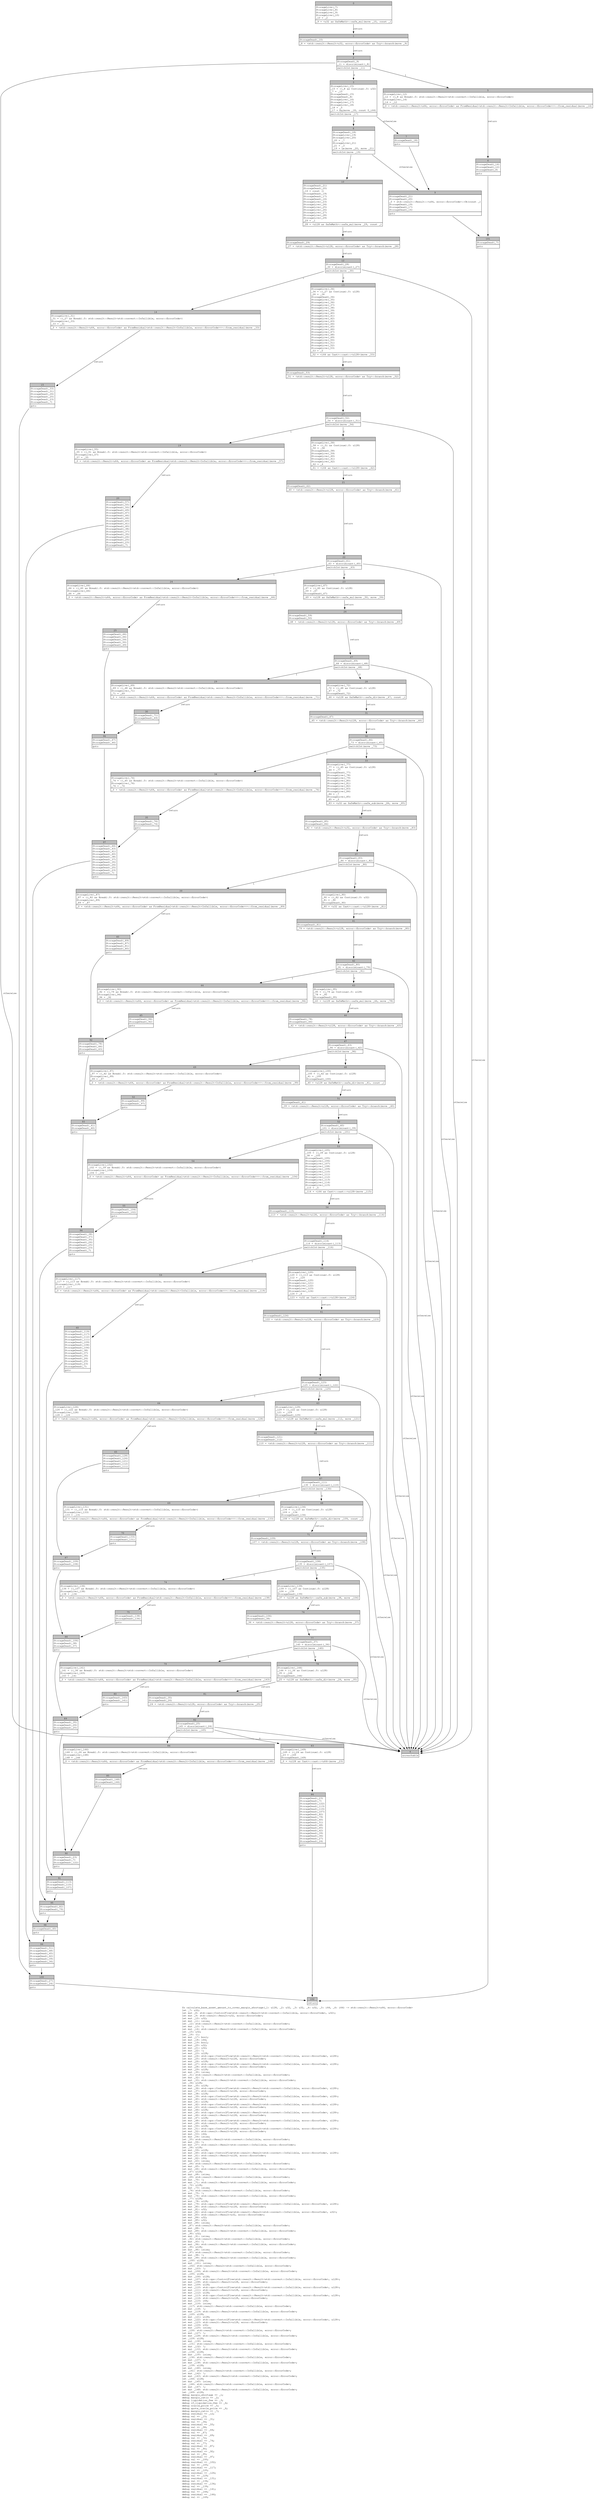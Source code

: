 digraph Mir_0_2381 {
    graph [fontname="Courier, monospace"];
    node [fontname="Courier, monospace"];
    edge [fontname="Courier, monospace"];
    label=<fn calculate_base_asset_amount_to_cover_margin_shortage(_1: u128, _2: u32, _3: u32, _4: u32, _5: i64, _6: i64) -&gt; std::result::Result&lt;u64, error::ErrorCode&gt;<br align="left"/>let _7: u32;<br align="left"/>let mut _8: std::ops::ControlFlow&lt;std::result::Result&lt;std::convert::Infallible, error::ErrorCode&gt;, u32&gt;;<br align="left"/>let mut _9: std::result::Result&lt;u32, error::ErrorCode&gt;;<br align="left"/>let mut _10: u32;<br align="left"/>let mut _11: isize;<br align="left"/>let _12: std::result::Result&lt;std::convert::Infallible, error::ErrorCode&gt;;<br align="left"/>let mut _13: !;<br align="left"/>let mut _14: std::result::Result&lt;std::convert::Infallible, error::ErrorCode&gt;;<br align="left"/>let _15: u32;<br align="left"/>let _16: ();<br align="left"/>let mut _17: bool;<br align="left"/>let mut _18: i64;<br align="left"/>let mut _19: bool;<br align="left"/>let mut _20: u32;<br align="left"/>let mut _21: u32;<br align="left"/>let mut _22: !;<br align="left"/>let mut _23: u128;<br align="left"/>let mut _24: std::ops::ControlFlow&lt;std::result::Result&lt;std::convert::Infallible, error::ErrorCode&gt;, u128&gt;;<br align="left"/>let mut _25: std::result::Result&lt;u128, error::ErrorCode&gt;;<br align="left"/>let mut _26: u128;<br align="left"/>let mut _27: std::ops::ControlFlow&lt;std::result::Result&lt;std::convert::Infallible, error::ErrorCode&gt;, u128&gt;;<br align="left"/>let mut _28: std::result::Result&lt;u128, error::ErrorCode&gt;;<br align="left"/>let mut _29: u128;<br align="left"/>let mut _30: isize;<br align="left"/>let _31: std::result::Result&lt;std::convert::Infallible, error::ErrorCode&gt;;<br align="left"/>let mut _32: !;<br align="left"/>let mut _33: std::result::Result&lt;std::convert::Infallible, error::ErrorCode&gt;;<br align="left"/>let _34: u128;<br align="left"/>let mut _35: u128;<br align="left"/>let mut _36: std::ops::ControlFlow&lt;std::result::Result&lt;std::convert::Infallible, error::ErrorCode&gt;, u128&gt;;<br align="left"/>let mut _37: std::result::Result&lt;u128, error::ErrorCode&gt;;<br align="left"/>let mut _38: u128;<br align="left"/>let mut _39: std::ops::ControlFlow&lt;std::result::Result&lt;std::convert::Infallible, error::ErrorCode&gt;, u128&gt;;<br align="left"/>let mut _40: std::result::Result&lt;u128, error::ErrorCode&gt;;<br align="left"/>let mut _41: u128;<br align="left"/>let mut _42: std::ops::ControlFlow&lt;std::result::Result&lt;std::convert::Infallible, error::ErrorCode&gt;, u128&gt;;<br align="left"/>let mut _43: std::result::Result&lt;u128, error::ErrorCode&gt;;<br align="left"/>let mut _44: u128;<br align="left"/>let mut _45: std::ops::ControlFlow&lt;std::result::Result&lt;std::convert::Infallible, error::ErrorCode&gt;, u128&gt;;<br align="left"/>let mut _46: std::result::Result&lt;u128, error::ErrorCode&gt;;<br align="left"/>let mut _47: u128;<br align="left"/>let mut _48: std::ops::ControlFlow&lt;std::result::Result&lt;std::convert::Infallible, error::ErrorCode&gt;, u128&gt;;<br align="left"/>let mut _49: std::result::Result&lt;u128, error::ErrorCode&gt;;<br align="left"/>let mut _50: u128;<br align="left"/>let mut _51: std::ops::ControlFlow&lt;std::result::Result&lt;std::convert::Infallible, error::ErrorCode&gt;, u128&gt;;<br align="left"/>let mut _52: std::result::Result&lt;u128, error::ErrorCode&gt;;<br align="left"/>let mut _53: i64;<br align="left"/>let mut _54: isize;<br align="left"/>let _55: std::result::Result&lt;std::convert::Infallible, error::ErrorCode&gt;;<br align="left"/>let mut _56: !;<br align="left"/>let mut _57: std::result::Result&lt;std::convert::Infallible, error::ErrorCode&gt;;<br align="left"/>let _58: u128;<br align="left"/>let mut _59: u128;<br align="left"/>let mut _60: std::ops::ControlFlow&lt;std::result::Result&lt;std::convert::Infallible, error::ErrorCode&gt;, u128&gt;;<br align="left"/>let mut _61: std::result::Result&lt;u128, error::ErrorCode&gt;;<br align="left"/>let mut _62: i64;<br align="left"/>let mut _63: isize;<br align="left"/>let _64: std::result::Result&lt;std::convert::Infallible, error::ErrorCode&gt;;<br align="left"/>let mut _65: !;<br align="left"/>let mut _66: std::result::Result&lt;std::convert::Infallible, error::ErrorCode&gt;;<br align="left"/>let _67: u128;<br align="left"/>let mut _68: isize;<br align="left"/>let _69: std::result::Result&lt;std::convert::Infallible, error::ErrorCode&gt;;<br align="left"/>let mut _70: !;<br align="left"/>let mut _71: std::result::Result&lt;std::convert::Infallible, error::ErrorCode&gt;;<br align="left"/>let _72: u128;<br align="left"/>let mut _73: isize;<br align="left"/>let _74: std::result::Result&lt;std::convert::Infallible, error::ErrorCode&gt;;<br align="left"/>let mut _75: !;<br align="left"/>let mut _76: std::result::Result&lt;std::convert::Infallible, error::ErrorCode&gt;;<br align="left"/>let _77: u128;<br align="left"/>let mut _78: u128;<br align="left"/>let mut _79: std::ops::ControlFlow&lt;std::result::Result&lt;std::convert::Infallible, error::ErrorCode&gt;, u128&gt;;<br align="left"/>let mut _80: std::result::Result&lt;u128, error::ErrorCode&gt;;<br align="left"/>let mut _81: u32;<br align="left"/>let mut _82: std::ops::ControlFlow&lt;std::result::Result&lt;std::convert::Infallible, error::ErrorCode&gt;, u32&gt;;<br align="left"/>let mut _83: std::result::Result&lt;u32, error::ErrorCode&gt;;<br align="left"/>let mut _84: u32;<br align="left"/>let mut _85: u32;<br align="left"/>let mut _86: isize;<br align="left"/>let _87: std::result::Result&lt;std::convert::Infallible, error::ErrorCode&gt;;<br align="left"/>let mut _88: !;<br align="left"/>let mut _89: std::result::Result&lt;std::convert::Infallible, error::ErrorCode&gt;;<br align="left"/>let _90: u32;<br align="left"/>let mut _91: isize;<br align="left"/>let _92: std::result::Result&lt;std::convert::Infallible, error::ErrorCode&gt;;<br align="left"/>let mut _93: !;<br align="left"/>let mut _94: std::result::Result&lt;std::convert::Infallible, error::ErrorCode&gt;;<br align="left"/>let _95: u128;<br align="left"/>let mut _96: isize;<br align="left"/>let _97: std::result::Result&lt;std::convert::Infallible, error::ErrorCode&gt;;<br align="left"/>let mut _98: !;<br align="left"/>let mut _99: std::result::Result&lt;std::convert::Infallible, error::ErrorCode&gt;;<br align="left"/>let _100: u128;<br align="left"/>let mut _101: isize;<br align="left"/>let _102: std::result::Result&lt;std::convert::Infallible, error::ErrorCode&gt;;<br align="left"/>let mut _103: !;<br align="left"/>let mut _104: std::result::Result&lt;std::convert::Infallible, error::ErrorCode&gt;;<br align="left"/>let _105: u128;<br align="left"/>let mut _106: u128;<br align="left"/>let mut _107: std::ops::ControlFlow&lt;std::result::Result&lt;std::convert::Infallible, error::ErrorCode&gt;, u128&gt;;<br align="left"/>let mut _108: std::result::Result&lt;u128, error::ErrorCode&gt;;<br align="left"/>let mut _109: u128;<br align="left"/>let mut _110: std::ops::ControlFlow&lt;std::result::Result&lt;std::convert::Infallible, error::ErrorCode&gt;, u128&gt;;<br align="left"/>let mut _111: std::result::Result&lt;u128, error::ErrorCode&gt;;<br align="left"/>let mut _112: u128;<br align="left"/>let mut _113: std::ops::ControlFlow&lt;std::result::Result&lt;std::convert::Infallible, error::ErrorCode&gt;, u128&gt;;<br align="left"/>let mut _114: std::result::Result&lt;u128, error::ErrorCode&gt;;<br align="left"/>let mut _115: i64;<br align="left"/>let mut _116: isize;<br align="left"/>let _117: std::result::Result&lt;std::convert::Infallible, error::ErrorCode&gt;;<br align="left"/>let mut _118: !;<br align="left"/>let mut _119: std::result::Result&lt;std::convert::Infallible, error::ErrorCode&gt;;<br align="left"/>let _120: u128;<br align="left"/>let mut _121: u128;<br align="left"/>let mut _122: std::ops::ControlFlow&lt;std::result::Result&lt;std::convert::Infallible, error::ErrorCode&gt;, u128&gt;;<br align="left"/>let mut _123: std::result::Result&lt;u128, error::ErrorCode&gt;;<br align="left"/>let mut _124: u32;<br align="left"/>let mut _125: isize;<br align="left"/>let _126: std::result::Result&lt;std::convert::Infallible, error::ErrorCode&gt;;<br align="left"/>let mut _127: !;<br align="left"/>let mut _128: std::result::Result&lt;std::convert::Infallible, error::ErrorCode&gt;;<br align="left"/>let _129: u128;<br align="left"/>let mut _130: isize;<br align="left"/>let _131: std::result::Result&lt;std::convert::Infallible, error::ErrorCode&gt;;<br align="left"/>let mut _132: !;<br align="left"/>let mut _133: std::result::Result&lt;std::convert::Infallible, error::ErrorCode&gt;;<br align="left"/>let _134: u128;<br align="left"/>let mut _135: isize;<br align="left"/>let _136: std::result::Result&lt;std::convert::Infallible, error::ErrorCode&gt;;<br align="left"/>let mut _137: !;<br align="left"/>let mut _138: std::result::Result&lt;std::convert::Infallible, error::ErrorCode&gt;;<br align="left"/>let _139: u128;<br align="left"/>let mut _140: isize;<br align="left"/>let _141: std::result::Result&lt;std::convert::Infallible, error::ErrorCode&gt;;<br align="left"/>let mut _142: !;<br align="left"/>let mut _143: std::result::Result&lt;std::convert::Infallible, error::ErrorCode&gt;;<br align="left"/>let _144: u128;<br align="left"/>let mut _145: isize;<br align="left"/>let _146: std::result::Result&lt;std::convert::Infallible, error::ErrorCode&gt;;<br align="left"/>let mut _147: !;<br align="left"/>let mut _148: std::result::Result&lt;std::convert::Infallible, error::ErrorCode&gt;;<br align="left"/>let _149: u128;<br align="left"/>debug margin_shortage =&gt; _1;<br align="left"/>debug margin_ratio =&gt; _2;<br align="left"/>debug liquidation_fee =&gt; _3;<br align="left"/>debug if_liquidation_fee =&gt; _4;<br align="left"/>debug oracle_price =&gt; _5;<br align="left"/>debug quote_oracle_price =&gt; _6;<br align="left"/>debug margin_ratio =&gt; _7;<br align="left"/>debug residual =&gt; _12;<br align="left"/>debug val =&gt; _15;<br align="left"/>debug residual =&gt; _31;<br align="left"/>debug val =&gt; _34;<br align="left"/>debug residual =&gt; _55;<br align="left"/>debug val =&gt; _58;<br align="left"/>debug residual =&gt; _64;<br align="left"/>debug val =&gt; _67;<br align="left"/>debug residual =&gt; _69;<br align="left"/>debug val =&gt; _72;<br align="left"/>debug residual =&gt; _74;<br align="left"/>debug val =&gt; _77;<br align="left"/>debug residual =&gt; _87;<br align="left"/>debug val =&gt; _90;<br align="left"/>debug residual =&gt; _92;<br align="left"/>debug val =&gt; _95;<br align="left"/>debug residual =&gt; _97;<br align="left"/>debug val =&gt; _100;<br align="left"/>debug residual =&gt; _102;<br align="left"/>debug val =&gt; _105;<br align="left"/>debug residual =&gt; _117;<br align="left"/>debug val =&gt; _120;<br align="left"/>debug residual =&gt; _126;<br align="left"/>debug val =&gt; _129;<br align="left"/>debug residual =&gt; _131;<br align="left"/>debug val =&gt; _134;<br align="left"/>debug residual =&gt; _136;<br align="left"/>debug val =&gt; _139;<br align="left"/>debug residual =&gt; _141;<br align="left"/>debug val =&gt; _144;<br align="left"/>debug residual =&gt; _146;<br align="left"/>debug val =&gt; _149;<br align="left"/>>;
    bb0__0_2381 [shape="none", label=<<table border="0" cellborder="1" cellspacing="0"><tr><td bgcolor="gray" align="center" colspan="1">0</td></tr><tr><td align="left" balign="left">StorageLive(_7)<br/>StorageLive(_8)<br/>StorageLive(_9)<br/>StorageLive(_10)<br/>_10 = _2<br/></td></tr><tr><td align="left">_9 = &lt;u32 as SafeMath&gt;::safe_mul(move _10, const _)</td></tr></table>>];
    bb1__0_2381 [shape="none", label=<<table border="0" cellborder="1" cellspacing="0"><tr><td bgcolor="gray" align="center" colspan="1">1</td></tr><tr><td align="left" balign="left">StorageDead(_10)<br/></td></tr><tr><td align="left">_8 = &lt;std::result::Result&lt;u32, error::ErrorCode&gt; as Try&gt;::branch(move _9)</td></tr></table>>];
    bb2__0_2381 [shape="none", label=<<table border="0" cellborder="1" cellspacing="0"><tr><td bgcolor="gray" align="center" colspan="1">2</td></tr><tr><td align="left" balign="left">StorageDead(_9)<br/>_11 = discriminant(_8)<br/></td></tr><tr><td align="left">switchInt(move _11)</td></tr></table>>];
    bb3__0_2381 [shape="none", label=<<table border="0" cellborder="1" cellspacing="0"><tr><td bgcolor="gray" align="center" colspan="1">3</td></tr><tr><td align="left" balign="left">StorageLive(_15)<br/>_15 = ((_8 as Continue).0: u32)<br/>_7 = _15<br/>StorageDead(_15)<br/>StorageDead(_8)<br/>StorageLive(_16)<br/>StorageLive(_17)<br/>StorageLive(_18)<br/>_18 = _5<br/>_17 = Eq(move _18, const 0_i64)<br/></td></tr><tr><td align="left">switchInt(move _17)</td></tr></table>>];
    bb4__0_2381 [shape="none", label=<<table border="0" cellborder="1" cellspacing="0"><tr><td bgcolor="gray" align="center" colspan="1">4</td></tr><tr><td align="left">unreachable</td></tr></table>>];
    bb5__0_2381 [shape="none", label=<<table border="0" cellborder="1" cellspacing="0"><tr><td bgcolor="gray" align="center" colspan="1">5</td></tr><tr><td align="left" balign="left">StorageLive(_12)<br/>_12 = ((_8 as Break).0: std::result::Result&lt;std::convert::Infallible, error::ErrorCode&gt;)<br/>StorageLive(_14)<br/>_14 = _12<br/></td></tr><tr><td align="left">_0 = &lt;std::result::Result&lt;u64, error::ErrorCode&gt; as FromResidual&lt;std::result::Result&lt;Infallible, error::ErrorCode&gt;&gt;&gt;::from_residual(move _14)</td></tr></table>>];
    bb6__0_2381 [shape="none", label=<<table border="0" cellborder="1" cellspacing="0"><tr><td bgcolor="gray" align="center" colspan="1">6</td></tr><tr><td align="left" balign="left">StorageDead(_14)<br/>StorageDead(_12)<br/>StorageDead(_8)<br/></td></tr><tr><td align="left">goto</td></tr></table>>];
    bb7__0_2381 [shape="none", label=<<table border="0" cellborder="1" cellspacing="0"><tr><td bgcolor="gray" align="center" colspan="1">7</td></tr><tr><td align="left" balign="left">StorageDead(_18)<br/></td></tr><tr><td align="left">goto</td></tr></table>>];
    bb8__0_2381 [shape="none", label=<<table border="0" cellborder="1" cellspacing="0"><tr><td bgcolor="gray" align="center" colspan="1">8</td></tr><tr><td align="left" balign="left">StorageDead(_18)<br/>StorageLive(_19)<br/>StorageLive(_20)<br/>_20 = _7<br/>StorageLive(_21)<br/>_21 = _3<br/>_19 = Le(move _20, move _21)<br/></td></tr><tr><td align="left">switchInt(move _19)</td></tr></table>>];
    bb9__0_2381 [shape="none", label=<<table border="0" cellborder="1" cellspacing="0"><tr><td bgcolor="gray" align="center" colspan="1">9</td></tr><tr><td align="left" balign="left">StorageDead(_21)<br/>StorageDead(_20)<br/>_0 = std::result::Result::&lt;u64, error::ErrorCode&gt;::Ok(const _)<br/>StorageDead(_19)<br/>StorageDead(_17)<br/>StorageDead(_16)<br/></td></tr><tr><td align="left">goto</td></tr></table>>];
    bb10__0_2381 [shape="none", label=<<table border="0" cellborder="1" cellspacing="0"><tr><td bgcolor="gray" align="center" colspan="1">10</td></tr><tr><td align="left" balign="left">StorageDead(_21)<br/>StorageDead(_20)<br/>_16 = const ()<br/>StorageDead(_19)<br/>StorageDead(_17)<br/>StorageDead(_16)<br/>StorageLive(_23)<br/>StorageLive(_24)<br/>StorageLive(_25)<br/>StorageLive(_26)<br/>StorageLive(_27)<br/>StorageLive(_28)<br/>StorageLive(_29)<br/>_29 = _1<br/></td></tr><tr><td align="left">_28 = &lt;u128 as SafeMath&gt;::safe_mul(move _29, const _)</td></tr></table>>];
    bb11__0_2381 [shape="none", label=<<table border="0" cellborder="1" cellspacing="0"><tr><td bgcolor="gray" align="center" colspan="1">11</td></tr><tr><td align="left" balign="left">StorageDead(_29)<br/></td></tr><tr><td align="left">_27 = &lt;std::result::Result&lt;u128, error::ErrorCode&gt; as Try&gt;::branch(move _28)</td></tr></table>>];
    bb12__0_2381 [shape="none", label=<<table border="0" cellborder="1" cellspacing="0"><tr><td bgcolor="gray" align="center" colspan="1">12</td></tr><tr><td align="left" balign="left">StorageDead(_28)<br/>_30 = discriminant(_27)<br/></td></tr><tr><td align="left">switchInt(move _30)</td></tr></table>>];
    bb13__0_2381 [shape="none", label=<<table border="0" cellborder="1" cellspacing="0"><tr><td bgcolor="gray" align="center" colspan="1">13</td></tr><tr><td align="left" balign="left">StorageLive(_34)<br/>_34 = ((_27 as Continue).0: u128)<br/>_26 = _34<br/>StorageDead(_34)<br/>StorageLive(_35)<br/>StorageLive(_36)<br/>StorageLive(_37)<br/>StorageLive(_38)<br/>StorageLive(_39)<br/>StorageLive(_40)<br/>StorageLive(_41)<br/>StorageLive(_42)<br/>StorageLive(_43)<br/>StorageLive(_44)<br/>StorageLive(_45)<br/>StorageLive(_46)<br/>StorageLive(_47)<br/>StorageLive(_48)<br/>StorageLive(_49)<br/>StorageLive(_50)<br/>StorageLive(_51)<br/>StorageLive(_52)<br/>StorageLive(_53)<br/>_53 = _5<br/></td></tr><tr><td align="left">_52 = &lt;i64 as Cast&gt;::cast::&lt;u128&gt;(move _53)</td></tr></table>>];
    bb14__0_2381 [shape="none", label=<<table border="0" cellborder="1" cellspacing="0"><tr><td bgcolor="gray" align="center" colspan="1">14</td></tr><tr><td align="left" balign="left">StorageLive(_31)<br/>_31 = ((_27 as Break).0: std::result::Result&lt;std::convert::Infallible, error::ErrorCode&gt;)<br/>StorageLive(_33)<br/>_33 = _31<br/></td></tr><tr><td align="left">_0 = &lt;std::result::Result&lt;u64, error::ErrorCode&gt; as FromResidual&lt;std::result::Result&lt;Infallible, error::ErrorCode&gt;&gt;&gt;::from_residual(move _33)</td></tr></table>>];
    bb15__0_2381 [shape="none", label=<<table border="0" cellborder="1" cellspacing="0"><tr><td bgcolor="gray" align="center" colspan="1">15</td></tr><tr><td align="left" balign="left">StorageDead(_33)<br/>StorageDead(_31)<br/>StorageDead(_26)<br/>StorageDead(_25)<br/>StorageDead(_23)<br/>StorageDead(_7)<br/></td></tr><tr><td align="left">goto</td></tr></table>>];
    bb16__0_2381 [shape="none", label=<<table border="0" cellborder="1" cellspacing="0"><tr><td bgcolor="gray" align="center" colspan="1">16</td></tr><tr><td align="left" balign="left">StorageDead(_53)<br/></td></tr><tr><td align="left">_51 = &lt;std::result::Result&lt;u128, error::ErrorCode&gt; as Try&gt;::branch(move _52)</td></tr></table>>];
    bb17__0_2381 [shape="none", label=<<table border="0" cellborder="1" cellspacing="0"><tr><td bgcolor="gray" align="center" colspan="1">17</td></tr><tr><td align="left" balign="left">StorageDead(_52)<br/>_54 = discriminant(_51)<br/></td></tr><tr><td align="left">switchInt(move _54)</td></tr></table>>];
    bb18__0_2381 [shape="none", label=<<table border="0" cellborder="1" cellspacing="0"><tr><td bgcolor="gray" align="center" colspan="1">18</td></tr><tr><td align="left" balign="left">StorageLive(_58)<br/>_58 = ((_51 as Continue).0: u128)<br/>_50 = _58<br/>StorageDead(_58)<br/>StorageLive(_59)<br/>StorageLive(_60)<br/>StorageLive(_61)<br/>StorageLive(_62)<br/>_62 = _6<br/></td></tr><tr><td align="left">_61 = &lt;i64 as Cast&gt;::cast::&lt;u128&gt;(move _62)</td></tr></table>>];
    bb19__0_2381 [shape="none", label=<<table border="0" cellborder="1" cellspacing="0"><tr><td bgcolor="gray" align="center" colspan="1">19</td></tr><tr><td align="left" balign="left">StorageLive(_55)<br/>_55 = ((_51 as Break).0: std::result::Result&lt;std::convert::Infallible, error::ErrorCode&gt;)<br/>StorageLive(_57)<br/>_57 = _55<br/></td></tr><tr><td align="left">_0 = &lt;std::result::Result&lt;u64, error::ErrorCode&gt; as FromResidual&lt;std::result::Result&lt;Infallible, error::ErrorCode&gt;&gt;&gt;::from_residual(move _57)</td></tr></table>>];
    bb20__0_2381 [shape="none", label=<<table border="0" cellborder="1" cellspacing="0"><tr><td bgcolor="gray" align="center" colspan="1">20</td></tr><tr><td align="left" balign="left">StorageDead(_57)<br/>StorageDead(_55)<br/>StorageDead(_50)<br/>StorageDead(_49)<br/>StorageDead(_47)<br/>StorageDead(_46)<br/>StorageDead(_44)<br/>StorageDead(_43)<br/>StorageDead(_41)<br/>StorageDead(_40)<br/>StorageDead(_38)<br/>StorageDead(_37)<br/>StorageDead(_35)<br/>StorageDead(_26)<br/>StorageDead(_25)<br/>StorageDead(_23)<br/>StorageDead(_7)<br/></td></tr><tr><td align="left">goto</td></tr></table>>];
    bb21__0_2381 [shape="none", label=<<table border="0" cellborder="1" cellspacing="0"><tr><td bgcolor="gray" align="center" colspan="1">21</td></tr><tr><td align="left" balign="left">StorageDead(_62)<br/></td></tr><tr><td align="left">_60 = &lt;std::result::Result&lt;u128, error::ErrorCode&gt; as Try&gt;::branch(move _61)</td></tr></table>>];
    bb22__0_2381 [shape="none", label=<<table border="0" cellborder="1" cellspacing="0"><tr><td bgcolor="gray" align="center" colspan="1">22</td></tr><tr><td align="left" balign="left">StorageDead(_61)<br/>_63 = discriminant(_60)<br/></td></tr><tr><td align="left">switchInt(move _63)</td></tr></table>>];
    bb23__0_2381 [shape="none", label=<<table border="0" cellborder="1" cellspacing="0"><tr><td bgcolor="gray" align="center" colspan="1">23</td></tr><tr><td align="left" balign="left">StorageLive(_67)<br/>_67 = ((_60 as Continue).0: u128)<br/>_59 = _67<br/>StorageDead(_67)<br/></td></tr><tr><td align="left">_49 = &lt;u128 as SafeMath&gt;::safe_mul(move _50, move _59)</td></tr></table>>];
    bb24__0_2381 [shape="none", label=<<table border="0" cellborder="1" cellspacing="0"><tr><td bgcolor="gray" align="center" colspan="1">24</td></tr><tr><td align="left" balign="left">StorageLive(_64)<br/>_64 = ((_60 as Break).0: std::result::Result&lt;std::convert::Infallible, error::ErrorCode&gt;)<br/>StorageLive(_66)<br/>_66 = _64<br/></td></tr><tr><td align="left">_0 = &lt;std::result::Result&lt;u64, error::ErrorCode&gt; as FromResidual&lt;std::result::Result&lt;Infallible, error::ErrorCode&gt;&gt;&gt;::from_residual(move _66)</td></tr></table>>];
    bb25__0_2381 [shape="none", label=<<table border="0" cellborder="1" cellspacing="0"><tr><td bgcolor="gray" align="center" colspan="1">25</td></tr><tr><td align="left" balign="left">StorageDead(_66)<br/>StorageDead(_64)<br/>StorageDead(_59)<br/>StorageDead(_50)<br/>StorageDead(_49)<br/></td></tr><tr><td align="left">goto</td></tr></table>>];
    bb26__0_2381 [shape="none", label=<<table border="0" cellborder="1" cellspacing="0"><tr><td bgcolor="gray" align="center" colspan="1">26</td></tr><tr><td align="left" balign="left">StorageDead(_59)<br/>StorageDead(_50)<br/></td></tr><tr><td align="left">_48 = &lt;std::result::Result&lt;u128, error::ErrorCode&gt; as Try&gt;::branch(move _49)</td></tr></table>>];
    bb27__0_2381 [shape="none", label=<<table border="0" cellborder="1" cellspacing="0"><tr><td bgcolor="gray" align="center" colspan="1">27</td></tr><tr><td align="left" balign="left">StorageDead(_49)<br/>_68 = discriminant(_48)<br/></td></tr><tr><td align="left">switchInt(move _68)</td></tr></table>>];
    bb28__0_2381 [shape="none", label=<<table border="0" cellborder="1" cellspacing="0"><tr><td bgcolor="gray" align="center" colspan="1">28</td></tr><tr><td align="left" balign="left">StorageLive(_72)<br/>_72 = ((_48 as Continue).0: u128)<br/>_47 = _72<br/>StorageDead(_72)<br/></td></tr><tr><td align="left">_46 = &lt;u128 as SafeMath&gt;::safe_div(move _47, const _)</td></tr></table>>];
    bb29__0_2381 [shape="none", label=<<table border="0" cellborder="1" cellspacing="0"><tr><td bgcolor="gray" align="center" colspan="1">29</td></tr><tr><td align="left" balign="left">StorageLive(_69)<br/>_69 = ((_48 as Break).0: std::result::Result&lt;std::convert::Infallible, error::ErrorCode&gt;)<br/>StorageLive(_71)<br/>_71 = _69<br/></td></tr><tr><td align="left">_0 = &lt;std::result::Result&lt;u64, error::ErrorCode&gt; as FromResidual&lt;std::result::Result&lt;Infallible, error::ErrorCode&gt;&gt;&gt;::from_residual(move _71)</td></tr></table>>];
    bb30__0_2381 [shape="none", label=<<table border="0" cellborder="1" cellspacing="0"><tr><td bgcolor="gray" align="center" colspan="1">30</td></tr><tr><td align="left" balign="left">StorageDead(_71)<br/>StorageDead(_69)<br/></td></tr><tr><td align="left">goto</td></tr></table>>];
    bb31__0_2381 [shape="none", label=<<table border="0" cellborder="1" cellspacing="0"><tr><td bgcolor="gray" align="center" colspan="1">31</td></tr><tr><td align="left" balign="left">StorageDead(_47)<br/></td></tr><tr><td align="left">_45 = &lt;std::result::Result&lt;u128, error::ErrorCode&gt; as Try&gt;::branch(move _46)</td></tr></table>>];
    bb32__0_2381 [shape="none", label=<<table border="0" cellborder="1" cellspacing="0"><tr><td bgcolor="gray" align="center" colspan="1">32</td></tr><tr><td align="left" balign="left">StorageDead(_46)<br/>_73 = discriminant(_45)<br/></td></tr><tr><td align="left">switchInt(move _73)</td></tr></table>>];
    bb33__0_2381 [shape="none", label=<<table border="0" cellborder="1" cellspacing="0"><tr><td bgcolor="gray" align="center" colspan="1">33</td></tr><tr><td align="left" balign="left">StorageLive(_77)<br/>_77 = ((_45 as Continue).0: u128)<br/>_44 = _77<br/>StorageDead(_77)<br/>StorageLive(_78)<br/>StorageLive(_79)<br/>StorageLive(_80)<br/>StorageLive(_81)<br/>StorageLive(_82)<br/>StorageLive(_83)<br/>StorageLive(_84)<br/>_84 = _7<br/>StorageLive(_85)<br/>_85 = _3<br/></td></tr><tr><td align="left">_83 = &lt;u32 as SafeMath&gt;::safe_sub(move _84, move _85)</td></tr></table>>];
    bb34__0_2381 [shape="none", label=<<table border="0" cellborder="1" cellspacing="0"><tr><td bgcolor="gray" align="center" colspan="1">34</td></tr><tr><td align="left" balign="left">StorageLive(_74)<br/>_74 = ((_45 as Break).0: std::result::Result&lt;std::convert::Infallible, error::ErrorCode&gt;)<br/>StorageLive(_76)<br/>_76 = _74<br/></td></tr><tr><td align="left">_0 = &lt;std::result::Result&lt;u64, error::ErrorCode&gt; as FromResidual&lt;std::result::Result&lt;Infallible, error::ErrorCode&gt;&gt;&gt;::from_residual(move _76)</td></tr></table>>];
    bb35__0_2381 [shape="none", label=<<table border="0" cellborder="1" cellspacing="0"><tr><td bgcolor="gray" align="center" colspan="1">35</td></tr><tr><td align="left" balign="left">StorageDead(_76)<br/>StorageDead(_74)<br/></td></tr><tr><td align="left">goto</td></tr></table>>];
    bb36__0_2381 [shape="none", label=<<table border="0" cellborder="1" cellspacing="0"><tr><td bgcolor="gray" align="center" colspan="1">36</td></tr><tr><td align="left" balign="left">StorageDead(_85)<br/>StorageDead(_84)<br/></td></tr><tr><td align="left">_82 = &lt;std::result::Result&lt;u32, error::ErrorCode&gt; as Try&gt;::branch(move _83)</td></tr></table>>];
    bb37__0_2381 [shape="none", label=<<table border="0" cellborder="1" cellspacing="0"><tr><td bgcolor="gray" align="center" colspan="1">37</td></tr><tr><td align="left" balign="left">StorageDead(_83)<br/>_86 = discriminant(_82)<br/></td></tr><tr><td align="left">switchInt(move _86)</td></tr></table>>];
    bb38__0_2381 [shape="none", label=<<table border="0" cellborder="1" cellspacing="0"><tr><td bgcolor="gray" align="center" colspan="1">38</td></tr><tr><td align="left" balign="left">StorageLive(_90)<br/>_90 = ((_82 as Continue).0: u32)<br/>_81 = _90<br/>StorageDead(_90)<br/></td></tr><tr><td align="left">_80 = &lt;u32 as Cast&gt;::cast::&lt;u128&gt;(move _81)</td></tr></table>>];
    bb39__0_2381 [shape="none", label=<<table border="0" cellborder="1" cellspacing="0"><tr><td bgcolor="gray" align="center" colspan="1">39</td></tr><tr><td align="left" balign="left">StorageLive(_87)<br/>_87 = ((_82 as Break).0: std::result::Result&lt;std::convert::Infallible, error::ErrorCode&gt;)<br/>StorageLive(_89)<br/>_89 = _87<br/></td></tr><tr><td align="left">_0 = &lt;std::result::Result&lt;u64, error::ErrorCode&gt; as FromResidual&lt;std::result::Result&lt;Infallible, error::ErrorCode&gt;&gt;&gt;::from_residual(move _89)</td></tr></table>>];
    bb40__0_2381 [shape="none", label=<<table border="0" cellborder="1" cellspacing="0"><tr><td bgcolor="gray" align="center" colspan="1">40</td></tr><tr><td align="left" balign="left">StorageDead(_89)<br/>StorageDead(_87)<br/>StorageDead(_81)<br/>StorageDead(_80)<br/></td></tr><tr><td align="left">goto</td></tr></table>>];
    bb41__0_2381 [shape="none", label=<<table border="0" cellborder="1" cellspacing="0"><tr><td bgcolor="gray" align="center" colspan="1">41</td></tr><tr><td align="left" balign="left">StorageDead(_81)<br/></td></tr><tr><td align="left">_79 = &lt;std::result::Result&lt;u128, error::ErrorCode&gt; as Try&gt;::branch(move _80)</td></tr></table>>];
    bb42__0_2381 [shape="none", label=<<table border="0" cellborder="1" cellspacing="0"><tr><td bgcolor="gray" align="center" colspan="1">42</td></tr><tr><td align="left" balign="left">StorageDead(_80)<br/>_91 = discriminant(_79)<br/></td></tr><tr><td align="left">switchInt(move _91)</td></tr></table>>];
    bb43__0_2381 [shape="none", label=<<table border="0" cellborder="1" cellspacing="0"><tr><td bgcolor="gray" align="center" colspan="1">43</td></tr><tr><td align="left" balign="left">StorageLive(_95)<br/>_95 = ((_79 as Continue).0: u128)<br/>_78 = _95<br/>StorageDead(_95)<br/></td></tr><tr><td align="left">_43 = &lt;u128 as SafeMath&gt;::safe_mul(move _44, move _78)</td></tr></table>>];
    bb44__0_2381 [shape="none", label=<<table border="0" cellborder="1" cellspacing="0"><tr><td bgcolor="gray" align="center" colspan="1">44</td></tr><tr><td align="left" balign="left">StorageLive(_92)<br/>_92 = ((_79 as Break).0: std::result::Result&lt;std::convert::Infallible, error::ErrorCode&gt;)<br/>StorageLive(_94)<br/>_94 = _92<br/></td></tr><tr><td align="left">_0 = &lt;std::result::Result&lt;u64, error::ErrorCode&gt; as FromResidual&lt;std::result::Result&lt;Infallible, error::ErrorCode&gt;&gt;&gt;::from_residual(move _94)</td></tr></table>>];
    bb45__0_2381 [shape="none", label=<<table border="0" cellborder="1" cellspacing="0"><tr><td bgcolor="gray" align="center" colspan="1">45</td></tr><tr><td align="left" balign="left">StorageDead(_94)<br/>StorageDead(_92)<br/></td></tr><tr><td align="left">goto</td></tr></table>>];
    bb46__0_2381 [shape="none", label=<<table border="0" cellborder="1" cellspacing="0"><tr><td bgcolor="gray" align="center" colspan="1">46</td></tr><tr><td align="left" balign="left">StorageDead(_78)<br/>StorageDead(_44)<br/></td></tr><tr><td align="left">_42 = &lt;std::result::Result&lt;u128, error::ErrorCode&gt; as Try&gt;::branch(move _43)</td></tr></table>>];
    bb47__0_2381 [shape="none", label=<<table border="0" cellborder="1" cellspacing="0"><tr><td bgcolor="gray" align="center" colspan="1">47</td></tr><tr><td align="left" balign="left">StorageDead(_43)<br/>_96 = discriminant(_42)<br/></td></tr><tr><td align="left">switchInt(move _96)</td></tr></table>>];
    bb48__0_2381 [shape="none", label=<<table border="0" cellborder="1" cellspacing="0"><tr><td bgcolor="gray" align="center" colspan="1">48</td></tr><tr><td align="left" balign="left">StorageLive(_100)<br/>_100 = ((_42 as Continue).0: u128)<br/>_41 = _100<br/>StorageDead(_100)<br/></td></tr><tr><td align="left">_40 = &lt;u128 as SafeMath&gt;::safe_div(move _41, const _)</td></tr></table>>];
    bb49__0_2381 [shape="none", label=<<table border="0" cellborder="1" cellspacing="0"><tr><td bgcolor="gray" align="center" colspan="1">49</td></tr><tr><td align="left" balign="left">StorageLive(_97)<br/>_97 = ((_42 as Break).0: std::result::Result&lt;std::convert::Infallible, error::ErrorCode&gt;)<br/>StorageLive(_99)<br/>_99 = _97<br/></td></tr><tr><td align="left">_0 = &lt;std::result::Result&lt;u64, error::ErrorCode&gt; as FromResidual&lt;std::result::Result&lt;Infallible, error::ErrorCode&gt;&gt;&gt;::from_residual(move _99)</td></tr></table>>];
    bb50__0_2381 [shape="none", label=<<table border="0" cellborder="1" cellspacing="0"><tr><td bgcolor="gray" align="center" colspan="1">50</td></tr><tr><td align="left" balign="left">StorageDead(_99)<br/>StorageDead(_97)<br/></td></tr><tr><td align="left">goto</td></tr></table>>];
    bb51__0_2381 [shape="none", label=<<table border="0" cellborder="1" cellspacing="0"><tr><td bgcolor="gray" align="center" colspan="1">51</td></tr><tr><td align="left" balign="left">StorageDead(_41)<br/></td></tr><tr><td align="left">_39 = &lt;std::result::Result&lt;u128, error::ErrorCode&gt; as Try&gt;::branch(move _40)</td></tr></table>>];
    bb52__0_2381 [shape="none", label=<<table border="0" cellborder="1" cellspacing="0"><tr><td bgcolor="gray" align="center" colspan="1">52</td></tr><tr><td align="left" balign="left">StorageDead(_40)<br/>_101 = discriminant(_39)<br/></td></tr><tr><td align="left">switchInt(move _101)</td></tr></table>>];
    bb53__0_2381 [shape="none", label=<<table border="0" cellborder="1" cellspacing="0"><tr><td bgcolor="gray" align="center" colspan="1">53</td></tr><tr><td align="left" balign="left">StorageLive(_105)<br/>_105 = ((_39 as Continue).0: u128)<br/>_38 = _105<br/>StorageDead(_105)<br/>StorageLive(_106)<br/>StorageLive(_107)<br/>StorageLive(_108)<br/>StorageLive(_109)<br/>StorageLive(_110)<br/>StorageLive(_111)<br/>StorageLive(_112)<br/>StorageLive(_113)<br/>StorageLive(_114)<br/>StorageLive(_115)<br/>_115 = _5<br/></td></tr><tr><td align="left">_114 = &lt;i64 as Cast&gt;::cast::&lt;u128&gt;(move _115)</td></tr></table>>];
    bb54__0_2381 [shape="none", label=<<table border="0" cellborder="1" cellspacing="0"><tr><td bgcolor="gray" align="center" colspan="1">54</td></tr><tr><td align="left" balign="left">StorageLive(_102)<br/>_102 = ((_39 as Break).0: std::result::Result&lt;std::convert::Infallible, error::ErrorCode&gt;)<br/>StorageLive(_104)<br/>_104 = _102<br/></td></tr><tr><td align="left">_0 = &lt;std::result::Result&lt;u64, error::ErrorCode&gt; as FromResidual&lt;std::result::Result&lt;Infallible, error::ErrorCode&gt;&gt;&gt;::from_residual(move _104)</td></tr></table>>];
    bb55__0_2381 [shape="none", label=<<table border="0" cellborder="1" cellspacing="0"><tr><td bgcolor="gray" align="center" colspan="1">55</td></tr><tr><td align="left" balign="left">StorageDead(_104)<br/>StorageDead(_102)<br/></td></tr><tr><td align="left">goto</td></tr></table>>];
    bb56__0_2381 [shape="none", label=<<table border="0" cellborder="1" cellspacing="0"><tr><td bgcolor="gray" align="center" colspan="1">56</td></tr><tr><td align="left" balign="left">StorageDead(_115)<br/></td></tr><tr><td align="left">_113 = &lt;std::result::Result&lt;u128, error::ErrorCode&gt; as Try&gt;::branch(move _114)</td></tr></table>>];
    bb57__0_2381 [shape="none", label=<<table border="0" cellborder="1" cellspacing="0"><tr><td bgcolor="gray" align="center" colspan="1">57</td></tr><tr><td align="left" balign="left">StorageDead(_114)<br/>_116 = discriminant(_113)<br/></td></tr><tr><td align="left">switchInt(move _116)</td></tr></table>>];
    bb58__0_2381 [shape="none", label=<<table border="0" cellborder="1" cellspacing="0"><tr><td bgcolor="gray" align="center" colspan="1">58</td></tr><tr><td align="left" balign="left">StorageLive(_120)<br/>_120 = ((_113 as Continue).0: u128)<br/>_112 = _120<br/>StorageDead(_120)<br/>StorageLive(_121)<br/>StorageLive(_122)<br/>StorageLive(_123)<br/>StorageLive(_124)<br/>_124 = _4<br/></td></tr><tr><td align="left">_123 = &lt;u32 as Cast&gt;::cast::&lt;u128&gt;(move _124)</td></tr></table>>];
    bb59__0_2381 [shape="none", label=<<table border="0" cellborder="1" cellspacing="0"><tr><td bgcolor="gray" align="center" colspan="1">59</td></tr><tr><td align="left" balign="left">StorageLive(_117)<br/>_117 = ((_113 as Break).0: std::result::Result&lt;std::convert::Infallible, error::ErrorCode&gt;)<br/>StorageLive(_119)<br/>_119 = _117<br/></td></tr><tr><td align="left">_0 = &lt;std::result::Result&lt;u64, error::ErrorCode&gt; as FromResidual&lt;std::result::Result&lt;Infallible, error::ErrorCode&gt;&gt;&gt;::from_residual(move _119)</td></tr></table>>];
    bb60__0_2381 [shape="none", label=<<table border="0" cellborder="1" cellspacing="0"><tr><td bgcolor="gray" align="center" colspan="1">60</td></tr><tr><td align="left" balign="left">StorageDead(_119)<br/>StorageDead(_117)<br/>StorageDead(_112)<br/>StorageDead(_111)<br/>StorageDead(_109)<br/>StorageDead(_108)<br/>StorageDead(_106)<br/>StorageDead(_38)<br/>StorageDead(_37)<br/>StorageDead(_35)<br/>StorageDead(_26)<br/>StorageDead(_25)<br/>StorageDead(_23)<br/>StorageDead(_7)<br/></td></tr><tr><td align="left">goto</td></tr></table>>];
    bb61__0_2381 [shape="none", label=<<table border="0" cellborder="1" cellspacing="0"><tr><td bgcolor="gray" align="center" colspan="1">61</td></tr><tr><td align="left" balign="left">StorageDead(_124)<br/></td></tr><tr><td align="left">_122 = &lt;std::result::Result&lt;u128, error::ErrorCode&gt; as Try&gt;::branch(move _123)</td></tr></table>>];
    bb62__0_2381 [shape="none", label=<<table border="0" cellborder="1" cellspacing="0"><tr><td bgcolor="gray" align="center" colspan="1">62</td></tr><tr><td align="left" balign="left">StorageDead(_123)<br/>_125 = discriminant(_122)<br/></td></tr><tr><td align="left">switchInt(move _125)</td></tr></table>>];
    bb63__0_2381 [shape="none", label=<<table border="0" cellborder="1" cellspacing="0"><tr><td bgcolor="gray" align="center" colspan="1">63</td></tr><tr><td align="left" balign="left">StorageLive(_129)<br/>_129 = ((_122 as Continue).0: u128)<br/>_121 = _129<br/>StorageDead(_129)<br/></td></tr><tr><td align="left">_111 = &lt;u128 as SafeMath&gt;::safe_mul(move _112, move _121)</td></tr></table>>];
    bb64__0_2381 [shape="none", label=<<table border="0" cellborder="1" cellspacing="0"><tr><td bgcolor="gray" align="center" colspan="1">64</td></tr><tr><td align="left" balign="left">StorageLive(_126)<br/>_126 = ((_122 as Break).0: std::result::Result&lt;std::convert::Infallible, error::ErrorCode&gt;)<br/>StorageLive(_128)<br/>_128 = _126<br/></td></tr><tr><td align="left">_0 = &lt;std::result::Result&lt;u64, error::ErrorCode&gt; as FromResidual&lt;std::result::Result&lt;Infallible, error::ErrorCode&gt;&gt;&gt;::from_residual(move _128)</td></tr></table>>];
    bb65__0_2381 [shape="none", label=<<table border="0" cellborder="1" cellspacing="0"><tr><td bgcolor="gray" align="center" colspan="1">65</td></tr><tr><td align="left" balign="left">StorageDead(_128)<br/>StorageDead(_126)<br/>StorageDead(_121)<br/>StorageDead(_112)<br/>StorageDead(_111)<br/></td></tr><tr><td align="left">goto</td></tr></table>>];
    bb66__0_2381 [shape="none", label=<<table border="0" cellborder="1" cellspacing="0"><tr><td bgcolor="gray" align="center" colspan="1">66</td></tr><tr><td align="left" balign="left">StorageDead(_121)<br/>StorageDead(_112)<br/></td></tr><tr><td align="left">_110 = &lt;std::result::Result&lt;u128, error::ErrorCode&gt; as Try&gt;::branch(move _111)</td></tr></table>>];
    bb67__0_2381 [shape="none", label=<<table border="0" cellborder="1" cellspacing="0"><tr><td bgcolor="gray" align="center" colspan="1">67</td></tr><tr><td align="left" balign="left">StorageDead(_111)<br/>_130 = discriminant(_110)<br/></td></tr><tr><td align="left">switchInt(move _130)</td></tr></table>>];
    bb68__0_2381 [shape="none", label=<<table border="0" cellborder="1" cellspacing="0"><tr><td bgcolor="gray" align="center" colspan="1">68</td></tr><tr><td align="left" balign="left">StorageLive(_134)<br/>_134 = ((_110 as Continue).0: u128)<br/>_109 = _134<br/>StorageDead(_134)<br/></td></tr><tr><td align="left">_108 = &lt;u128 as SafeMath&gt;::safe_div(move _109, const _)</td></tr></table>>];
    bb69__0_2381 [shape="none", label=<<table border="0" cellborder="1" cellspacing="0"><tr><td bgcolor="gray" align="center" colspan="1">69</td></tr><tr><td align="left" balign="left">StorageLive(_131)<br/>_131 = ((_110 as Break).0: std::result::Result&lt;std::convert::Infallible, error::ErrorCode&gt;)<br/>StorageLive(_133)<br/>_133 = _131<br/></td></tr><tr><td align="left">_0 = &lt;std::result::Result&lt;u64, error::ErrorCode&gt; as FromResidual&lt;std::result::Result&lt;Infallible, error::ErrorCode&gt;&gt;&gt;::from_residual(move _133)</td></tr></table>>];
    bb70__0_2381 [shape="none", label=<<table border="0" cellborder="1" cellspacing="0"><tr><td bgcolor="gray" align="center" colspan="1">70</td></tr><tr><td align="left" balign="left">StorageDead(_133)<br/>StorageDead(_131)<br/></td></tr><tr><td align="left">goto</td></tr></table>>];
    bb71__0_2381 [shape="none", label=<<table border="0" cellborder="1" cellspacing="0"><tr><td bgcolor="gray" align="center" colspan="1">71</td></tr><tr><td align="left" balign="left">StorageDead(_109)<br/></td></tr><tr><td align="left">_107 = &lt;std::result::Result&lt;u128, error::ErrorCode&gt; as Try&gt;::branch(move _108)</td></tr></table>>];
    bb72__0_2381 [shape="none", label=<<table border="0" cellborder="1" cellspacing="0"><tr><td bgcolor="gray" align="center" colspan="1">72</td></tr><tr><td align="left" balign="left">StorageDead(_108)<br/>_135 = discriminant(_107)<br/></td></tr><tr><td align="left">switchInt(move _135)</td></tr></table>>];
    bb73__0_2381 [shape="none", label=<<table border="0" cellborder="1" cellspacing="0"><tr><td bgcolor="gray" align="center" colspan="1">73</td></tr><tr><td align="left" balign="left">StorageLive(_139)<br/>_139 = ((_107 as Continue).0: u128)<br/>_106 = _139<br/>StorageDead(_139)<br/></td></tr><tr><td align="left">_37 = &lt;u128 as SafeMath&gt;::safe_sub(move _38, move _106)</td></tr></table>>];
    bb74__0_2381 [shape="none", label=<<table border="0" cellborder="1" cellspacing="0"><tr><td bgcolor="gray" align="center" colspan="1">74</td></tr><tr><td align="left" balign="left">StorageLive(_136)<br/>_136 = ((_107 as Break).0: std::result::Result&lt;std::convert::Infallible, error::ErrorCode&gt;)<br/>StorageLive(_138)<br/>_138 = _136<br/></td></tr><tr><td align="left">_0 = &lt;std::result::Result&lt;u64, error::ErrorCode&gt; as FromResidual&lt;std::result::Result&lt;Infallible, error::ErrorCode&gt;&gt;&gt;::from_residual(move _138)</td></tr></table>>];
    bb75__0_2381 [shape="none", label=<<table border="0" cellborder="1" cellspacing="0"><tr><td bgcolor="gray" align="center" colspan="1">75</td></tr><tr><td align="left" balign="left">StorageDead(_138)<br/>StorageDead(_136)<br/></td></tr><tr><td align="left">goto</td></tr></table>>];
    bb76__0_2381 [shape="none", label=<<table border="0" cellborder="1" cellspacing="0"><tr><td bgcolor="gray" align="center" colspan="1">76</td></tr><tr><td align="left" balign="left">StorageDead(_106)<br/>StorageDead(_38)<br/></td></tr><tr><td align="left">_36 = &lt;std::result::Result&lt;u128, error::ErrorCode&gt; as Try&gt;::branch(move _37)</td></tr></table>>];
    bb77__0_2381 [shape="none", label=<<table border="0" cellborder="1" cellspacing="0"><tr><td bgcolor="gray" align="center" colspan="1">77</td></tr><tr><td align="left" balign="left">StorageDead(_37)<br/>_140 = discriminant(_36)<br/></td></tr><tr><td align="left">switchInt(move _140)</td></tr></table>>];
    bb78__0_2381 [shape="none", label=<<table border="0" cellborder="1" cellspacing="0"><tr><td bgcolor="gray" align="center" colspan="1">78</td></tr><tr><td align="left" balign="left">StorageLive(_144)<br/>_144 = ((_36 as Continue).0: u128)<br/>_35 = _144<br/>StorageDead(_144)<br/></td></tr><tr><td align="left">_25 = &lt;u128 as SafeMath&gt;::safe_div(move _26, move _35)</td></tr></table>>];
    bb79__0_2381 [shape="none", label=<<table border="0" cellborder="1" cellspacing="0"><tr><td bgcolor="gray" align="center" colspan="1">79</td></tr><tr><td align="left" balign="left">StorageLive(_141)<br/>_141 = ((_36 as Break).0: std::result::Result&lt;std::convert::Infallible, error::ErrorCode&gt;)<br/>StorageLive(_143)<br/>_143 = _141<br/></td></tr><tr><td align="left">_0 = &lt;std::result::Result&lt;u64, error::ErrorCode&gt; as FromResidual&lt;std::result::Result&lt;Infallible, error::ErrorCode&gt;&gt;&gt;::from_residual(move _143)</td></tr></table>>];
    bb80__0_2381 [shape="none", label=<<table border="0" cellborder="1" cellspacing="0"><tr><td bgcolor="gray" align="center" colspan="1">80</td></tr><tr><td align="left" balign="left">StorageDead(_143)<br/>StorageDead(_141)<br/></td></tr><tr><td align="left">goto</td></tr></table>>];
    bb81__0_2381 [shape="none", label=<<table border="0" cellborder="1" cellspacing="0"><tr><td bgcolor="gray" align="center" colspan="1">81</td></tr><tr><td align="left" balign="left">StorageDead(_35)<br/>StorageDead(_26)<br/></td></tr><tr><td align="left">_24 = &lt;std::result::Result&lt;u128, error::ErrorCode&gt; as Try&gt;::branch(move _25)</td></tr></table>>];
    bb82__0_2381 [shape="none", label=<<table border="0" cellborder="1" cellspacing="0"><tr><td bgcolor="gray" align="center" colspan="1">82</td></tr><tr><td align="left" balign="left">StorageDead(_25)<br/>_145 = discriminant(_24)<br/></td></tr><tr><td align="left">switchInt(move _145)</td></tr></table>>];
    bb83__0_2381 [shape="none", label=<<table border="0" cellborder="1" cellspacing="0"><tr><td bgcolor="gray" align="center" colspan="1">83</td></tr><tr><td align="left" balign="left">StorageLive(_149)<br/>_149 = ((_24 as Continue).0: u128)<br/>_23 = _149<br/>StorageDead(_149)<br/></td></tr><tr><td align="left">_0 = &lt;u128 as Cast&gt;::cast::&lt;u64&gt;(move _23)</td></tr></table>>];
    bb84__0_2381 [shape="none", label=<<table border="0" cellborder="1" cellspacing="0"><tr><td bgcolor="gray" align="center" colspan="1">84</td></tr><tr><td align="left" balign="left">StorageLive(_146)<br/>_146 = ((_24 as Break).0: std::result::Result&lt;std::convert::Infallible, error::ErrorCode&gt;)<br/>StorageLive(_148)<br/>_148 = _146<br/></td></tr><tr><td align="left">_0 = &lt;std::result::Result&lt;u64, error::ErrorCode&gt; as FromResidual&lt;std::result::Result&lt;Infallible, error::ErrorCode&gt;&gt;&gt;::from_residual(move _148)</td></tr></table>>];
    bb85__0_2381 [shape="none", label=<<table border="0" cellborder="1" cellspacing="0"><tr><td bgcolor="gray" align="center" colspan="1">85</td></tr><tr><td align="left" balign="left">StorageDead(_148)<br/>StorageDead(_146)<br/></td></tr><tr><td align="left">goto</td></tr></table>>];
    bb86__0_2381 [shape="none", label=<<table border="0" cellborder="1" cellspacing="0"><tr><td bgcolor="gray" align="center" colspan="1">86</td></tr><tr><td align="left" balign="left">StorageDead(_23)<br/>StorageDead(_7)<br/>StorageDead(_122)<br/>StorageDead(_113)<br/>StorageDead(_110)<br/>StorageDead(_107)<br/>StorageDead(_82)<br/>StorageDead(_79)<br/>StorageDead(_60)<br/>StorageDead(_51)<br/>StorageDead(_48)<br/>StorageDead(_45)<br/>StorageDead(_42)<br/>StorageDead(_39)<br/>StorageDead(_36)<br/>StorageDead(_27)<br/>StorageDead(_24)<br/></td></tr><tr><td align="left">goto</td></tr></table>>];
    bb87__0_2381 [shape="none", label=<<table border="0" cellborder="1" cellspacing="0"><tr><td bgcolor="gray" align="center" colspan="1">87</td></tr><tr><td align="left" balign="left">StorageDead(_109)<br/>StorageDead(_108)<br/></td></tr><tr><td align="left">goto</td></tr></table>>];
    bb88__0_2381 [shape="none", label=<<table border="0" cellborder="1" cellspacing="0"><tr><td bgcolor="gray" align="center" colspan="1">88</td></tr><tr><td align="left" balign="left">StorageDead(_106)<br/>StorageDead(_38)<br/>StorageDead(_37)<br/></td></tr><tr><td align="left">goto</td></tr></table>>];
    bb89__0_2381 [shape="none", label=<<table border="0" cellborder="1" cellspacing="0"><tr><td bgcolor="gray" align="center" colspan="1">89</td></tr><tr><td align="left" balign="left">StorageDead(_35)<br/>StorageDead(_26)<br/>StorageDead(_25)<br/></td></tr><tr><td align="left">goto</td></tr></table>>];
    bb90__0_2381 [shape="none", label=<<table border="0" cellborder="1" cellspacing="0"><tr><td bgcolor="gray" align="center" colspan="1">90</td></tr><tr><td align="left" balign="left">StorageDead(_23)<br/>StorageDead(_7)<br/>StorageDead(_122)<br/></td></tr><tr><td align="left">goto</td></tr></table>>];
    bb91__0_2381 [shape="none", label=<<table border="0" cellborder="1" cellspacing="0"><tr><td bgcolor="gray" align="center" colspan="1">91</td></tr><tr><td align="left" balign="left">StorageDead(_113)<br/>StorageDead(_110)<br/>StorageDead(_107)<br/></td></tr><tr><td align="left">goto</td></tr></table>>];
    bb92__0_2381 [shape="none", label=<<table border="0" cellborder="1" cellspacing="0"><tr><td bgcolor="gray" align="center" colspan="1">92</td></tr><tr><td align="left" balign="left">StorageDead(_78)<br/>StorageDead(_44)<br/>StorageDead(_43)<br/></td></tr><tr><td align="left">goto</td></tr></table>>];
    bb93__0_2381 [shape="none", label=<<table border="0" cellborder="1" cellspacing="0"><tr><td bgcolor="gray" align="center" colspan="1">93</td></tr><tr><td align="left" balign="left">StorageDead(_41)<br/>StorageDead(_40)<br/></td></tr><tr><td align="left">goto</td></tr></table>>];
    bb94__0_2381 [shape="none", label=<<table border="0" cellborder="1" cellspacing="0"><tr><td bgcolor="gray" align="center" colspan="1">94</td></tr><tr><td align="left" balign="left">StorageDead(_38)<br/>StorageDead(_37)<br/>StorageDead(_35)<br/>StorageDead(_26)<br/>StorageDead(_25)<br/>StorageDead(_23)<br/>StorageDead(_7)<br/></td></tr><tr><td align="left">goto</td></tr></table>>];
    bb95__0_2381 [shape="none", label=<<table border="0" cellborder="1" cellspacing="0"><tr><td bgcolor="gray" align="center" colspan="1">95</td></tr><tr><td align="left" balign="left">StorageDead(_82)<br/>StorageDead(_79)<br/></td></tr><tr><td align="left">goto</td></tr></table>>];
    bb96__0_2381 [shape="none", label=<<table border="0" cellborder="1" cellspacing="0"><tr><td bgcolor="gray" align="center" colspan="1">96</td></tr><tr><td align="left" balign="left">StorageDead(_47)<br/>StorageDead(_46)<br/></td></tr><tr><td align="left">goto</td></tr></table>>];
    bb97__0_2381 [shape="none", label=<<table border="0" cellborder="1" cellspacing="0"><tr><td bgcolor="gray" align="center" colspan="1">97</td></tr><tr><td align="left" balign="left">StorageDead(_44)<br/>StorageDead(_43)<br/>StorageDead(_41)<br/>StorageDead(_40)<br/>StorageDead(_38)<br/>StorageDead(_37)<br/>StorageDead(_35)<br/>StorageDead(_26)<br/>StorageDead(_25)<br/>StorageDead(_23)<br/>StorageDead(_7)<br/></td></tr><tr><td align="left">goto</td></tr></table>>];
    bb98__0_2381 [shape="none", label=<<table border="0" cellborder="1" cellspacing="0"><tr><td bgcolor="gray" align="center" colspan="1">98</td></tr><tr><td align="left" balign="left">StorageDead(_60)<br/></td></tr><tr><td align="left">goto</td></tr></table>>];
    bb99__0_2381 [shape="none", label=<<table border="0" cellborder="1" cellspacing="0"><tr><td bgcolor="gray" align="center" colspan="1">99</td></tr><tr><td align="left" balign="left">StorageDead(_51)<br/>StorageDead(_48)<br/>StorageDead(_45)<br/>StorageDead(_42)<br/>StorageDead(_39)<br/>StorageDead(_36)<br/></td></tr><tr><td align="left">goto</td></tr></table>>];
    bb100__0_2381 [shape="none", label=<<table border="0" cellborder="1" cellspacing="0"><tr><td bgcolor="gray" align="center" colspan="1">100</td></tr><tr><td align="left" balign="left">StorageDead(_27)<br/>StorageDead(_24)<br/></td></tr><tr><td align="left">goto</td></tr></table>>];
    bb101__0_2381 [shape="none", label=<<table border="0" cellborder="1" cellspacing="0"><tr><td bgcolor="gray" align="center" colspan="1">101</td></tr><tr><td align="left" balign="left">StorageDead(_7)<br/></td></tr><tr><td align="left">goto</td></tr></table>>];
    bb102__0_2381 [shape="none", label=<<table border="0" cellborder="1" cellspacing="0"><tr><td bgcolor="gray" align="center" colspan="1">102</td></tr><tr><td align="left">return</td></tr></table>>];
    bb0__0_2381 -> bb1__0_2381 [label="return"];
    bb1__0_2381 -> bb2__0_2381 [label="return"];
    bb2__0_2381 -> bb3__0_2381 [label="0"];
    bb2__0_2381 -> bb5__0_2381 [label="1"];
    bb2__0_2381 -> bb4__0_2381 [label="otherwise"];
    bb3__0_2381 -> bb8__0_2381 [label="0"];
    bb3__0_2381 -> bb7__0_2381 [label="otherwise"];
    bb5__0_2381 -> bb6__0_2381 [label="return"];
    bb6__0_2381 -> bb101__0_2381 [label=""];
    bb7__0_2381 -> bb9__0_2381 [label=""];
    bb8__0_2381 -> bb10__0_2381 [label="0"];
    bb8__0_2381 -> bb9__0_2381 [label="otherwise"];
    bb9__0_2381 -> bb101__0_2381 [label=""];
    bb10__0_2381 -> bb11__0_2381 [label="return"];
    bb11__0_2381 -> bb12__0_2381 [label="return"];
    bb12__0_2381 -> bb13__0_2381 [label="0"];
    bb12__0_2381 -> bb14__0_2381 [label="1"];
    bb12__0_2381 -> bb4__0_2381 [label="otherwise"];
    bb13__0_2381 -> bb16__0_2381 [label="return"];
    bb14__0_2381 -> bb15__0_2381 [label="return"];
    bb15__0_2381 -> bb100__0_2381 [label=""];
    bb16__0_2381 -> bb17__0_2381 [label="return"];
    bb17__0_2381 -> bb18__0_2381 [label="0"];
    bb17__0_2381 -> bb19__0_2381 [label="1"];
    bb17__0_2381 -> bb4__0_2381 [label="otherwise"];
    bb18__0_2381 -> bb21__0_2381 [label="return"];
    bb19__0_2381 -> bb20__0_2381 [label="return"];
    bb20__0_2381 -> bb99__0_2381 [label=""];
    bb21__0_2381 -> bb22__0_2381 [label="return"];
    bb22__0_2381 -> bb23__0_2381 [label="0"];
    bb22__0_2381 -> bb24__0_2381 [label="1"];
    bb22__0_2381 -> bb4__0_2381 [label="otherwise"];
    bb23__0_2381 -> bb26__0_2381 [label="return"];
    bb24__0_2381 -> bb25__0_2381 [label="return"];
    bb25__0_2381 -> bb96__0_2381 [label=""];
    bb26__0_2381 -> bb27__0_2381 [label="return"];
    bb27__0_2381 -> bb28__0_2381 [label="0"];
    bb27__0_2381 -> bb29__0_2381 [label="1"];
    bb27__0_2381 -> bb4__0_2381 [label="otherwise"];
    bb28__0_2381 -> bb31__0_2381 [label="return"];
    bb29__0_2381 -> bb30__0_2381 [label="return"];
    bb30__0_2381 -> bb96__0_2381 [label=""];
    bb31__0_2381 -> bb32__0_2381 [label="return"];
    bb32__0_2381 -> bb33__0_2381 [label="0"];
    bb32__0_2381 -> bb34__0_2381 [label="1"];
    bb32__0_2381 -> bb4__0_2381 [label="otherwise"];
    bb33__0_2381 -> bb36__0_2381 [label="return"];
    bb34__0_2381 -> bb35__0_2381 [label="return"];
    bb35__0_2381 -> bb97__0_2381 [label=""];
    bb36__0_2381 -> bb37__0_2381 [label="return"];
    bb37__0_2381 -> bb38__0_2381 [label="0"];
    bb37__0_2381 -> bb39__0_2381 [label="1"];
    bb37__0_2381 -> bb4__0_2381 [label="otherwise"];
    bb38__0_2381 -> bb41__0_2381 [label="return"];
    bb39__0_2381 -> bb40__0_2381 [label="return"];
    bb40__0_2381 -> bb92__0_2381 [label=""];
    bb41__0_2381 -> bb42__0_2381 [label="return"];
    bb42__0_2381 -> bb43__0_2381 [label="0"];
    bb42__0_2381 -> bb44__0_2381 [label="1"];
    bb42__0_2381 -> bb4__0_2381 [label="otherwise"];
    bb43__0_2381 -> bb46__0_2381 [label="return"];
    bb44__0_2381 -> bb45__0_2381 [label="return"];
    bb45__0_2381 -> bb92__0_2381 [label=""];
    bb46__0_2381 -> bb47__0_2381 [label="return"];
    bb47__0_2381 -> bb48__0_2381 [label="0"];
    bb47__0_2381 -> bb49__0_2381 [label="1"];
    bb47__0_2381 -> bb4__0_2381 [label="otherwise"];
    bb48__0_2381 -> bb51__0_2381 [label="return"];
    bb49__0_2381 -> bb50__0_2381 [label="return"];
    bb50__0_2381 -> bb93__0_2381 [label=""];
    bb51__0_2381 -> bb52__0_2381 [label="return"];
    bb52__0_2381 -> bb53__0_2381 [label="0"];
    bb52__0_2381 -> bb54__0_2381 [label="1"];
    bb52__0_2381 -> bb4__0_2381 [label="otherwise"];
    bb53__0_2381 -> bb56__0_2381 [label="return"];
    bb54__0_2381 -> bb55__0_2381 [label="return"];
    bb55__0_2381 -> bb94__0_2381 [label=""];
    bb56__0_2381 -> bb57__0_2381 [label="return"];
    bb57__0_2381 -> bb58__0_2381 [label="0"];
    bb57__0_2381 -> bb59__0_2381 [label="1"];
    bb57__0_2381 -> bb4__0_2381 [label="otherwise"];
    bb58__0_2381 -> bb61__0_2381 [label="return"];
    bb59__0_2381 -> bb60__0_2381 [label="return"];
    bb60__0_2381 -> bb91__0_2381 [label=""];
    bb61__0_2381 -> bb62__0_2381 [label="return"];
    bb62__0_2381 -> bb63__0_2381 [label="0"];
    bb62__0_2381 -> bb64__0_2381 [label="1"];
    bb62__0_2381 -> bb4__0_2381 [label="otherwise"];
    bb63__0_2381 -> bb66__0_2381 [label="return"];
    bb64__0_2381 -> bb65__0_2381 [label="return"];
    bb65__0_2381 -> bb87__0_2381 [label=""];
    bb66__0_2381 -> bb67__0_2381 [label="return"];
    bb67__0_2381 -> bb68__0_2381 [label="0"];
    bb67__0_2381 -> bb69__0_2381 [label="1"];
    bb67__0_2381 -> bb4__0_2381 [label="otherwise"];
    bb68__0_2381 -> bb71__0_2381 [label="return"];
    bb69__0_2381 -> bb70__0_2381 [label="return"];
    bb70__0_2381 -> bb87__0_2381 [label=""];
    bb71__0_2381 -> bb72__0_2381 [label="return"];
    bb72__0_2381 -> bb73__0_2381 [label="0"];
    bb72__0_2381 -> bb74__0_2381 [label="1"];
    bb72__0_2381 -> bb4__0_2381 [label="otherwise"];
    bb73__0_2381 -> bb76__0_2381 [label="return"];
    bb74__0_2381 -> bb75__0_2381 [label="return"];
    bb75__0_2381 -> bb88__0_2381 [label=""];
    bb76__0_2381 -> bb77__0_2381 [label="return"];
    bb77__0_2381 -> bb78__0_2381 [label="0"];
    bb77__0_2381 -> bb79__0_2381 [label="1"];
    bb77__0_2381 -> bb4__0_2381 [label="otherwise"];
    bb78__0_2381 -> bb81__0_2381 [label="return"];
    bb79__0_2381 -> bb80__0_2381 [label="return"];
    bb80__0_2381 -> bb89__0_2381 [label=""];
    bb81__0_2381 -> bb82__0_2381 [label="return"];
    bb82__0_2381 -> bb83__0_2381 [label="0"];
    bb82__0_2381 -> bb84__0_2381 [label="1"];
    bb82__0_2381 -> bb4__0_2381 [label="otherwise"];
    bb83__0_2381 -> bb86__0_2381 [label="return"];
    bb84__0_2381 -> bb85__0_2381 [label="return"];
    bb85__0_2381 -> bb90__0_2381 [label=""];
    bb86__0_2381 -> bb102__0_2381 [label=""];
    bb87__0_2381 -> bb88__0_2381 [label=""];
    bb88__0_2381 -> bb89__0_2381 [label=""];
    bb89__0_2381 -> bb90__0_2381 [label=""];
    bb90__0_2381 -> bb91__0_2381 [label=""];
    bb91__0_2381 -> bb95__0_2381 [label=""];
    bb92__0_2381 -> bb93__0_2381 [label=""];
    bb93__0_2381 -> bb94__0_2381 [label=""];
    bb94__0_2381 -> bb95__0_2381 [label=""];
    bb95__0_2381 -> bb98__0_2381 [label=""];
    bb96__0_2381 -> bb97__0_2381 [label=""];
    bb97__0_2381 -> bb98__0_2381 [label=""];
    bb98__0_2381 -> bb99__0_2381 [label=""];
    bb99__0_2381 -> bb100__0_2381 [label=""];
    bb100__0_2381 -> bb102__0_2381 [label=""];
    bb101__0_2381 -> bb102__0_2381 [label=""];
}
